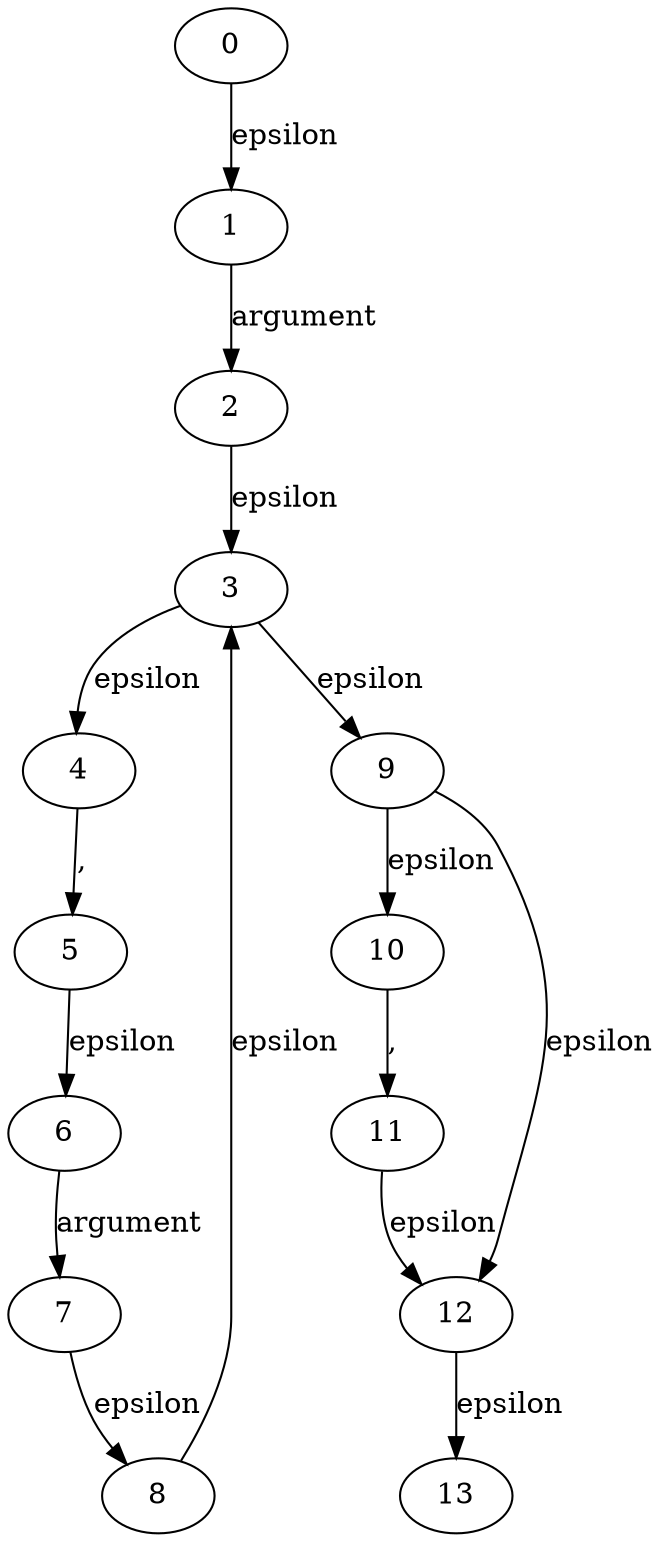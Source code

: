 
digraph arglist {
  0->1[label=epsilon]
  1->2[label=argument]
  2->3[label=epsilon]
  3->4[label=epsilon]
  4->5[label=","]
  5->6[label=epsilon]
  6->7[label=argument]
  7->8[label=epsilon]
  8->3[label=epsilon]
  3->9[label=epsilon]
  9->10[label=epsilon]
  10->11[label=","]
  11->12[label=epsilon]
  12->13[label=epsilon]
  9->12[label=epsilon]
}

